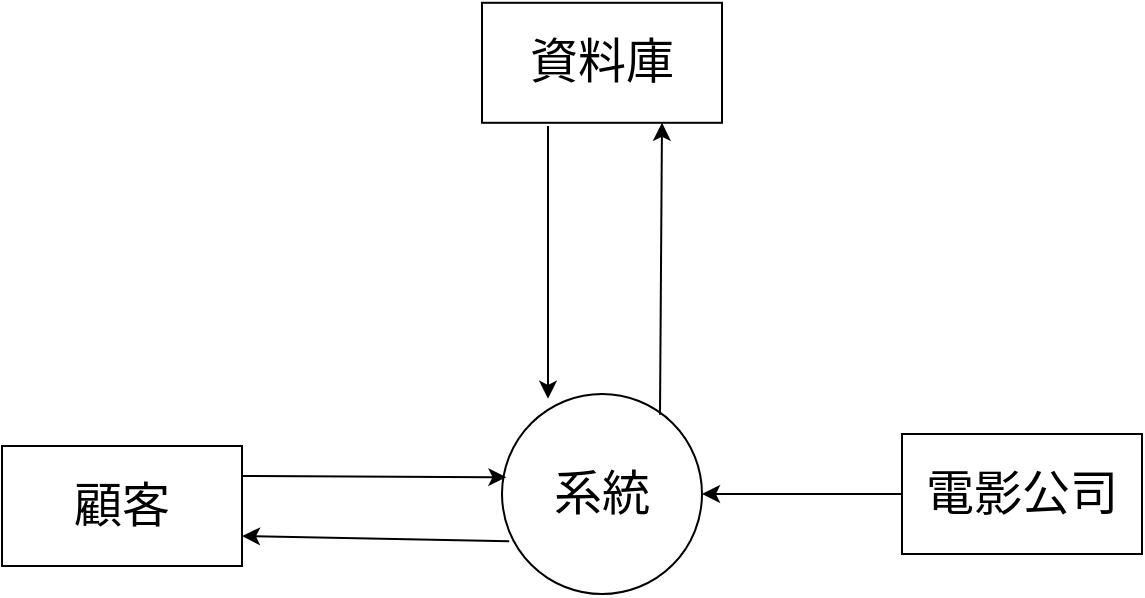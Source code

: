 <mxfile version="13.0.3" type="device"><diagram id="GgvPHrr-_JIn_kS05TU2" name="Page-1"><mxGraphModel dx="853" dy="639" grid="1" gridSize="10" guides="1" tooltips="1" connect="1" arrows="1" fold="1" page="1" pageScale="1" pageWidth="850" pageHeight="1100" math="0" shadow="0"><root><mxCell id="0"/><mxCell id="1" parent="0"/><mxCell id="T4V7F7ST8hSVF25eFkT9-1" value="&lt;font style=&quot;font-size: 24px&quot;&gt;顧客&lt;/font&gt;" style="rounded=0;whiteSpace=wrap;html=1;" parent="1" vertex="1"><mxGeometry x="150" y="396" width="120" height="60" as="geometry"/></mxCell><mxCell id="T4V7F7ST8hSVF25eFkT9-3" value="&lt;font style=&quot;font-size: 24px&quot;&gt;系統&lt;/font&gt;" style="ellipse;whiteSpace=wrap;html=1;aspect=fixed;" parent="1" vertex="1"><mxGeometry x="400" y="370" width="100" height="100" as="geometry"/></mxCell><mxCell id="T4V7F7ST8hSVF25eFkT9-4" value="&lt;span style=&quot;font-size: 24px&quot;&gt;電影公司&lt;/span&gt;" style="rounded=0;whiteSpace=wrap;html=1;" parent="1" vertex="1"><mxGeometry x="600" y="390" width="120" height="60" as="geometry"/></mxCell><mxCell id="T4V7F7ST8hSVF25eFkT9-8" value="" style="endArrow=classic;html=1;fontSize=16;exitX=1;exitY=0.25;exitDx=0;exitDy=0;entryX=0.022;entryY=0.416;entryDx=0;entryDy=0;entryPerimeter=0;" parent="1" source="T4V7F7ST8hSVF25eFkT9-1" edge="1" target="T4V7F7ST8hSVF25eFkT9-3"><mxGeometry width="50" height="50" relative="1" as="geometry"><mxPoint x="390" y="380" as="sourcePoint"/><mxPoint x="361" y="313" as="targetPoint"/></mxGeometry></mxCell><mxCell id="T4V7F7ST8hSVF25eFkT9-9" value="" style="endArrow=classic;html=1;fontSize=16;exitX=0.036;exitY=0.736;exitDx=0;exitDy=0;exitPerimeter=0;entryX=1;entryY=0.75;entryDx=0;entryDy=0;" parent="1" source="T4V7F7ST8hSVF25eFkT9-3" target="T4V7F7ST8hSVF25eFkT9-1" edge="1"><mxGeometry width="50" height="50" relative="1" as="geometry"><mxPoint x="230" y="340" as="sourcePoint"/><mxPoint x="180" y="350" as="targetPoint"/></mxGeometry></mxCell><mxCell id="T4V7F7ST8hSVF25eFkT9-14" value="" style="endArrow=classic;html=1;fontSize=16;" parent="1" source="T4V7F7ST8hSVF25eFkT9-4" target="T4V7F7ST8hSVF25eFkT9-3" edge="1"><mxGeometry width="50" height="50" relative="1" as="geometry"><mxPoint x="640" y="380" as="sourcePoint"/><mxPoint x="690" y="330" as="targetPoint"/></mxGeometry></mxCell><mxCell id="E0FQ_KXnzaNEXs4VvGiS-1" value="&lt;font style=&quot;font-size: 24px&quot;&gt;資料庫&lt;br&gt;&lt;/font&gt;" style="rounded=0;whiteSpace=wrap;html=1;" vertex="1" parent="1"><mxGeometry x="390" y="174.4" width="120" height="60" as="geometry"/></mxCell><mxCell id="E0FQ_KXnzaNEXs4VvGiS-2" value="" style="endArrow=classic;html=1;fontSize=16;entryX=0.75;entryY=1;entryDx=0;entryDy=0;exitX=0.79;exitY=0.104;exitDx=0;exitDy=0;exitPerimeter=0;" edge="1" parent="1" source="T4V7F7ST8hSVF25eFkT9-3" target="E0FQ_KXnzaNEXs4VvGiS-1"><mxGeometry width="50" height="50" relative="1" as="geometry"><mxPoint x="610" y="256.4" as="sourcePoint"/><mxPoint x="520" y="310" as="targetPoint"/></mxGeometry></mxCell><mxCell id="E0FQ_KXnzaNEXs4VvGiS-3" value="" style="endArrow=classic;html=1;fontSize=16;entryX=0.23;entryY=0.024;entryDx=0;entryDy=0;entryPerimeter=0;" edge="1" parent="1" target="T4V7F7ST8hSVF25eFkT9-3"><mxGeometry width="50" height="50" relative="1" as="geometry"><mxPoint x="423" y="236" as="sourcePoint"/><mxPoint x="400" y="226.4" as="targetPoint"/></mxGeometry></mxCell></root></mxGraphModel></diagram></mxfile>